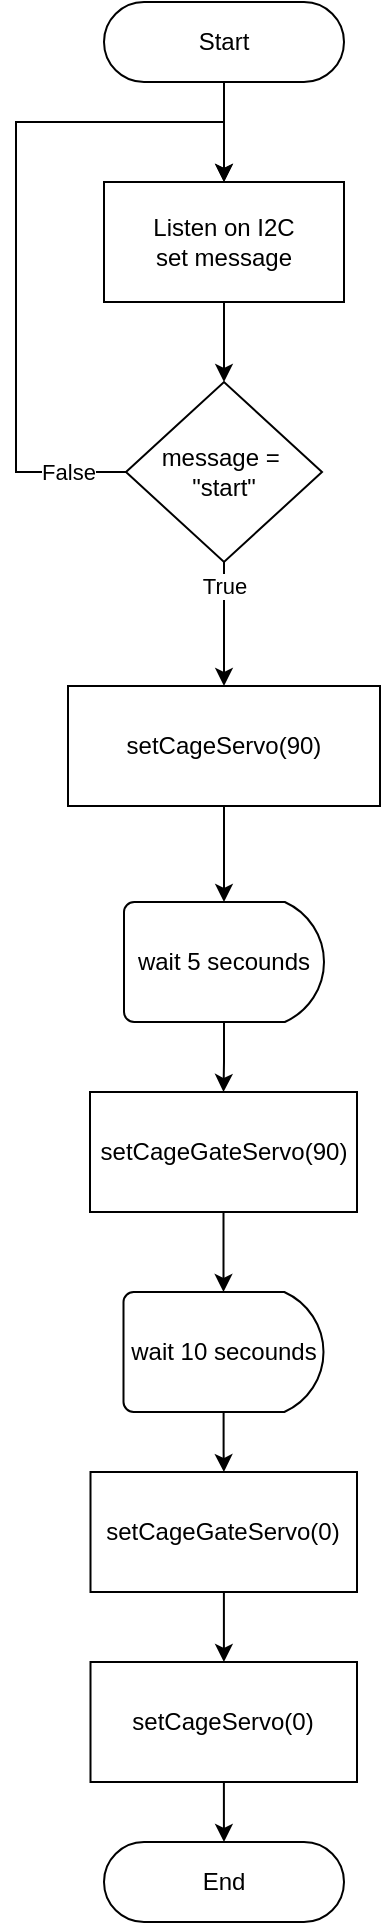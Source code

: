 <mxfile version="22.0.3" type="device">
  <diagram name="Page-1" id="wQ4CANz91cBObXhxfE7i">
    <mxGraphModel dx="1416" dy="818" grid="1" gridSize="10" guides="1" tooltips="1" connect="1" arrows="1" fold="1" page="1" pageScale="1" pageWidth="827" pageHeight="1169" math="0" shadow="0">
      <root>
        <mxCell id="0" />
        <mxCell id="1" parent="0" />
        <mxCell id="qMhnIaH9AV1MsMplai2p-1" value="" style="edgeStyle=orthogonalEdgeStyle;rounded=0;orthogonalLoop=1;jettySize=auto;html=1;" parent="1" source="qMhnIaH9AV1MsMplai2p-2" target="qMhnIaH9AV1MsMplai2p-4" edge="1">
          <mxGeometry relative="1" as="geometry" />
        </mxCell>
        <mxCell id="qMhnIaH9AV1MsMplai2p-2" value="Start" style="rounded=1;whiteSpace=wrap;html=1;fontSize=12;glass=0;strokeWidth=1;shadow=0;arcSize=50;" parent="1" vertex="1">
          <mxGeometry x="354" y="40" width="120" height="40" as="geometry" />
        </mxCell>
        <mxCell id="qMhnIaH9AV1MsMplai2p-3" value="" style="edgeStyle=orthogonalEdgeStyle;rounded=0;orthogonalLoop=1;jettySize=auto;html=1;entryX=0.5;entryY=0;entryDx=0;entryDy=0;" parent="1" source="qMhnIaH9AV1MsMplai2p-4" target="qMhnIaH9AV1MsMplai2p-21" edge="1">
          <mxGeometry relative="1" as="geometry">
            <mxPoint x="414" y="215" as="targetPoint" />
          </mxGeometry>
        </mxCell>
        <mxCell id="qMhnIaH9AV1MsMplai2p-4" value="Listen on I2C&lt;br&gt;set message" style="whiteSpace=wrap;html=1;rounded=1;glass=0;strokeWidth=1;shadow=0;arcSize=0;" parent="1" vertex="1">
          <mxGeometry x="354" y="130" width="120" height="60" as="geometry" />
        </mxCell>
        <mxCell id="qMhnIaH9AV1MsMplai2p-33" style="edgeStyle=orthogonalEdgeStyle;rounded=0;orthogonalLoop=1;jettySize=auto;html=1;entryX=0.5;entryY=0;entryDx=0;entryDy=0;" parent="1" source="qMhnIaH9AV1MsMplai2p-21" target="qMhnIaH9AV1MsMplai2p-4" edge="1">
          <mxGeometry relative="1" as="geometry">
            <mxPoint x="287" y="275.0" as="targetPoint" />
            <Array as="points">
              <mxPoint x="310" y="275" />
              <mxPoint x="310" y="100" />
              <mxPoint x="414" y="100" />
            </Array>
          </mxGeometry>
        </mxCell>
        <mxCell id="qMhnIaH9AV1MsMplai2p-34" value="False" style="edgeLabel;html=1;align=center;verticalAlign=middle;resizable=0;points=[];" parent="qMhnIaH9AV1MsMplai2p-33" vertex="1" connectable="0">
          <mxGeometry x="-0.625" y="2" relative="1" as="geometry">
            <mxPoint x="28" y="13" as="offset" />
          </mxGeometry>
        </mxCell>
        <mxCell id="qMhnIaH9AV1MsMplai2p-45" value="" style="edgeStyle=orthogonalEdgeStyle;rounded=0;orthogonalLoop=1;jettySize=auto;html=1;" parent="1" source="qMhnIaH9AV1MsMplai2p-21" target="qMhnIaH9AV1MsMplai2p-43" edge="1">
          <mxGeometry relative="1" as="geometry" />
        </mxCell>
        <mxCell id="qMhnIaH9AV1MsMplai2p-46" value="True" style="edgeLabel;html=1;align=center;verticalAlign=middle;resizable=0;points=[];" parent="qMhnIaH9AV1MsMplai2p-45" vertex="1" connectable="0">
          <mxGeometry x="-0.673" y="-1" relative="1" as="geometry">
            <mxPoint x="1" y="2" as="offset" />
          </mxGeometry>
        </mxCell>
        <mxCell id="qMhnIaH9AV1MsMplai2p-21" value="message =&amp;nbsp;&lt;br style=&quot;border-color: var(--border-color);&quot;&gt;&quot;start&quot;" style="rhombus;whiteSpace=wrap;html=1;rounded=1;glass=0;strokeWidth=1;shadow=0;arcSize=0;" parent="1" vertex="1">
          <mxGeometry x="365" y="230" width="98" height="90" as="geometry" />
        </mxCell>
        <mxCell id="ipCTgkLJEGBurtHJ3I6D-2" value="" style="edgeStyle=orthogonalEdgeStyle;rounded=0;orthogonalLoop=1;jettySize=auto;html=1;" parent="1" source="qMhnIaH9AV1MsMplai2p-43" target="ipCTgkLJEGBurtHJ3I6D-1" edge="1">
          <mxGeometry relative="1" as="geometry" />
        </mxCell>
        <mxCell id="qMhnIaH9AV1MsMplai2p-43" value="setCageServo(90)" style="rounded=0;whiteSpace=wrap;html=1;" parent="1" vertex="1">
          <mxGeometry x="336" y="382" width="156" height="60" as="geometry" />
        </mxCell>
        <mxCell id="2q7ZIhwArN2rvR6MjUW9-34" value="" style="edgeStyle=orthogonalEdgeStyle;rounded=0;orthogonalLoop=1;jettySize=auto;html=1;" parent="1" source="2q7ZIhwArN2rvR6MjUW9-27" target="2q7ZIhwArN2rvR6MjUW9-33" edge="1">
          <mxGeometry relative="1" as="geometry" />
        </mxCell>
        <mxCell id="2q7ZIhwArN2rvR6MjUW9-27" value="wait 10 secounds" style="strokeWidth=1;html=1;shape=mxgraph.flowchart.delay;whiteSpace=wrap;" parent="1" vertex="1">
          <mxGeometry x="363.75" y="685" width="100" height="60" as="geometry" />
        </mxCell>
        <mxCell id="2q7ZIhwArN2rvR6MjUW9-29" value="setCageGateServo(90)" style="rounded=0;whiteSpace=wrap;html=1;" parent="1" vertex="1">
          <mxGeometry x="347" y="585" width="133.5" height="60" as="geometry" />
        </mxCell>
        <mxCell id="2q7ZIhwArN2rvR6MjUW9-31" style="edgeStyle=orthogonalEdgeStyle;rounded=0;orthogonalLoop=1;jettySize=auto;html=1;entryX=0.5;entryY=0;entryDx=0;entryDy=0;entryPerimeter=0;" parent="1" source="2q7ZIhwArN2rvR6MjUW9-29" target="2q7ZIhwArN2rvR6MjUW9-27" edge="1">
          <mxGeometry relative="1" as="geometry" />
        </mxCell>
        <mxCell id="ipCTgkLJEGBurtHJ3I6D-7" value="" style="edgeStyle=orthogonalEdgeStyle;rounded=0;orthogonalLoop=1;jettySize=auto;html=1;" parent="1" source="2q7ZIhwArN2rvR6MjUW9-33" target="ipCTgkLJEGBurtHJ3I6D-5" edge="1">
          <mxGeometry relative="1" as="geometry" />
        </mxCell>
        <mxCell id="2q7ZIhwArN2rvR6MjUW9-33" value="setCageGateServo(0)" style="rounded=0;whiteSpace=wrap;html=1;" parent="1" vertex="1">
          <mxGeometry x="347.25" y="775" width="133.25" height="60" as="geometry" />
        </mxCell>
        <mxCell id="ipCTgkLJEGBurtHJ3I6D-3" value="" style="edgeStyle=orthogonalEdgeStyle;rounded=0;orthogonalLoop=1;jettySize=auto;html=1;" parent="1" source="ipCTgkLJEGBurtHJ3I6D-1" target="2q7ZIhwArN2rvR6MjUW9-29" edge="1">
          <mxGeometry relative="1" as="geometry" />
        </mxCell>
        <mxCell id="ipCTgkLJEGBurtHJ3I6D-1" value="wait 5 secounds" style="strokeWidth=1;html=1;shape=mxgraph.flowchart.delay;whiteSpace=wrap;" parent="1" vertex="1">
          <mxGeometry x="364" y="490" width="100" height="60" as="geometry" />
        </mxCell>
        <mxCell id="ipCTgkLJEGBurtHJ3I6D-4" value="End" style="rounded=1;whiteSpace=wrap;html=1;fontSize=12;glass=0;strokeWidth=1;shadow=0;arcSize=50;" parent="1" vertex="1">
          <mxGeometry x="354" y="960" width="120" height="40" as="geometry" />
        </mxCell>
        <mxCell id="ipCTgkLJEGBurtHJ3I6D-8" value="" style="edgeStyle=orthogonalEdgeStyle;rounded=0;orthogonalLoop=1;jettySize=auto;html=1;" parent="1" source="ipCTgkLJEGBurtHJ3I6D-5" target="ipCTgkLJEGBurtHJ3I6D-4" edge="1">
          <mxGeometry relative="1" as="geometry" />
        </mxCell>
        <mxCell id="ipCTgkLJEGBurtHJ3I6D-5" value="setCageServo(0)" style="rounded=0;whiteSpace=wrap;html=1;" parent="1" vertex="1">
          <mxGeometry x="347.25" y="870" width="133.25" height="60" as="geometry" />
        </mxCell>
      </root>
    </mxGraphModel>
  </diagram>
</mxfile>
